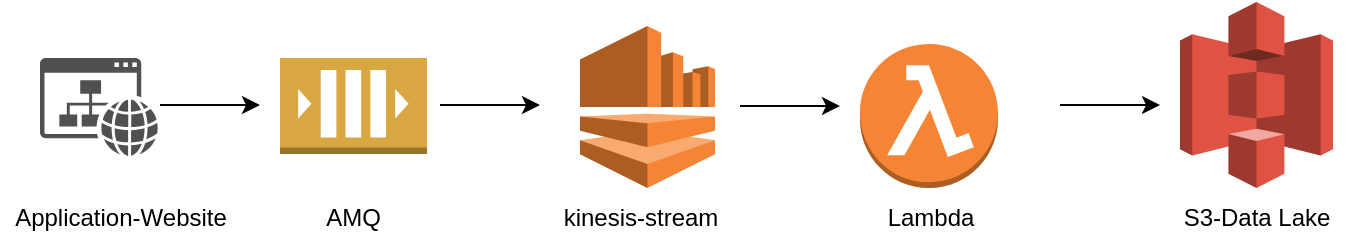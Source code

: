 <mxfile version="14.9.0" type="device"><diagram id="O4O22RjYk5VaKmHFpWgt" name="Page-1"><mxGraphModel dx="782" dy="738" grid="1" gridSize="10" guides="1" tooltips="1" connect="1" arrows="1" fold="1" page="1" pageScale="1" pageWidth="850" pageHeight="1100" math="0" shadow="0"><root><mxCell id="0"/><mxCell id="1" parent="0"/><mxCell id="RyLNjKXyY9i-sDxxXIrA-1" value="" style="pointerEvents=1;shadow=0;dashed=0;html=1;strokeColor=none;fillColor=#505050;labelPosition=center;verticalLabelPosition=bottom;verticalAlign=top;outlineConnect=0;align=center;shape=mxgraph.office.concepts.website;" vertex="1" parent="1"><mxGeometry x="30" y="60" width="59" height="49" as="geometry"/></mxCell><mxCell id="RyLNjKXyY9i-sDxxXIrA-3" value="Application-Website" style="text;html=1;align=center;verticalAlign=middle;resizable=0;points=[];autosize=1;strokeColor=none;" vertex="1" parent="1"><mxGeometry x="10" y="130" width="120" height="20" as="geometry"/></mxCell><mxCell id="RyLNjKXyY9i-sDxxXIrA-4" value="" style="outlineConnect=0;dashed=0;verticalLabelPosition=bottom;verticalAlign=top;align=center;html=1;shape=mxgraph.aws3.queue;fillColor=#D9A741;gradientColor=none;" vertex="1" parent="1"><mxGeometry x="150" y="60" width="73.5" height="48" as="geometry"/></mxCell><mxCell id="RyLNjKXyY9i-sDxxXIrA-5" value="&amp;nbsp; &amp;nbsp; &amp;nbsp; &amp;nbsp; &amp;nbsp; AMQ" style="text;html=1;align=center;verticalAlign=middle;resizable=0;points=[];autosize=1;strokeColor=none;" vertex="1" parent="1"><mxGeometry x="130" y="130" width="80" height="20" as="geometry"/></mxCell><mxCell id="RyLNjKXyY9i-sDxxXIrA-7" value="" style="endArrow=classic;html=1;" edge="1" parent="1"><mxGeometry width="50" height="50" relative="1" as="geometry"><mxPoint x="90" y="83.5" as="sourcePoint"/><mxPoint x="140" y="83.5" as="targetPoint"/><Array as="points"><mxPoint x="110" y="83.5"/></Array></mxGeometry></mxCell><mxCell id="RyLNjKXyY9i-sDxxXIrA-8" value="" style="endArrow=classic;html=1;" edge="1" parent="1"><mxGeometry width="50" height="50" relative="1" as="geometry"><mxPoint x="230" y="83.5" as="sourcePoint"/><mxPoint x="280" y="83.5" as="targetPoint"/><Array as="points"><mxPoint x="250" y="83.5"/></Array></mxGeometry></mxCell><mxCell id="RyLNjKXyY9i-sDxxXIrA-9" value="" style="outlineConnect=0;dashed=0;verticalLabelPosition=bottom;verticalAlign=top;align=center;html=1;shape=mxgraph.aws3.kinesis;fillColor=#F58534;gradientColor=none;" vertex="1" parent="1"><mxGeometry x="300" y="44" width="67.5" height="81" as="geometry"/></mxCell><mxCell id="RyLNjKXyY9i-sDxxXIrA-10" value="kinesis-stream" style="text;html=1;align=center;verticalAlign=middle;resizable=0;points=[];autosize=1;strokeColor=none;" vertex="1" parent="1"><mxGeometry x="285" y="130" width="90" height="20" as="geometry"/></mxCell><mxCell id="RyLNjKXyY9i-sDxxXIrA-11" value="" style="outlineConnect=0;dashed=0;verticalLabelPosition=bottom;verticalAlign=top;align=center;html=1;shape=mxgraph.aws3.lambda_function;fillColor=#F58534;gradientColor=none;" vertex="1" parent="1"><mxGeometry x="440" y="53" width="69" height="72" as="geometry"/></mxCell><mxCell id="RyLNjKXyY9i-sDxxXIrA-12" value="" style="endArrow=classic;html=1;" edge="1" parent="1"><mxGeometry width="50" height="50" relative="1" as="geometry"><mxPoint x="380" y="84" as="sourcePoint"/><mxPoint x="430" y="84" as="targetPoint"/><Array as="points"><mxPoint x="400" y="84"/></Array></mxGeometry></mxCell><mxCell id="RyLNjKXyY9i-sDxxXIrA-15" value="Lambda" style="text;html=1;align=center;verticalAlign=middle;resizable=0;points=[];autosize=1;strokeColor=none;" vertex="1" parent="1"><mxGeometry x="444.5" y="130" width="60" height="20" as="geometry"/></mxCell><mxCell id="RyLNjKXyY9i-sDxxXIrA-16" value="" style="outlineConnect=0;dashed=0;verticalLabelPosition=bottom;verticalAlign=top;align=center;html=1;shape=mxgraph.aws3.s3;fillColor=#E05243;gradientColor=none;" vertex="1" parent="1"><mxGeometry x="600" y="32" width="76.5" height="93" as="geometry"/></mxCell><mxCell id="RyLNjKXyY9i-sDxxXIrA-17" value="" style="endArrow=classic;html=1;" edge="1" parent="1"><mxGeometry width="50" height="50" relative="1" as="geometry"><mxPoint x="540" y="83.5" as="sourcePoint"/><mxPoint x="590" y="83.5" as="targetPoint"/><Array as="points"><mxPoint x="560" y="83.5"/></Array></mxGeometry></mxCell><mxCell id="RyLNjKXyY9i-sDxxXIrA-20" value="S3-Data Lake" style="text;html=1;align=center;verticalAlign=middle;resizable=0;points=[];autosize=1;strokeColor=none;" vertex="1" parent="1"><mxGeometry x="593.25" y="130" width="90" height="20" as="geometry"/></mxCell></root></mxGraphModel></diagram></mxfile>